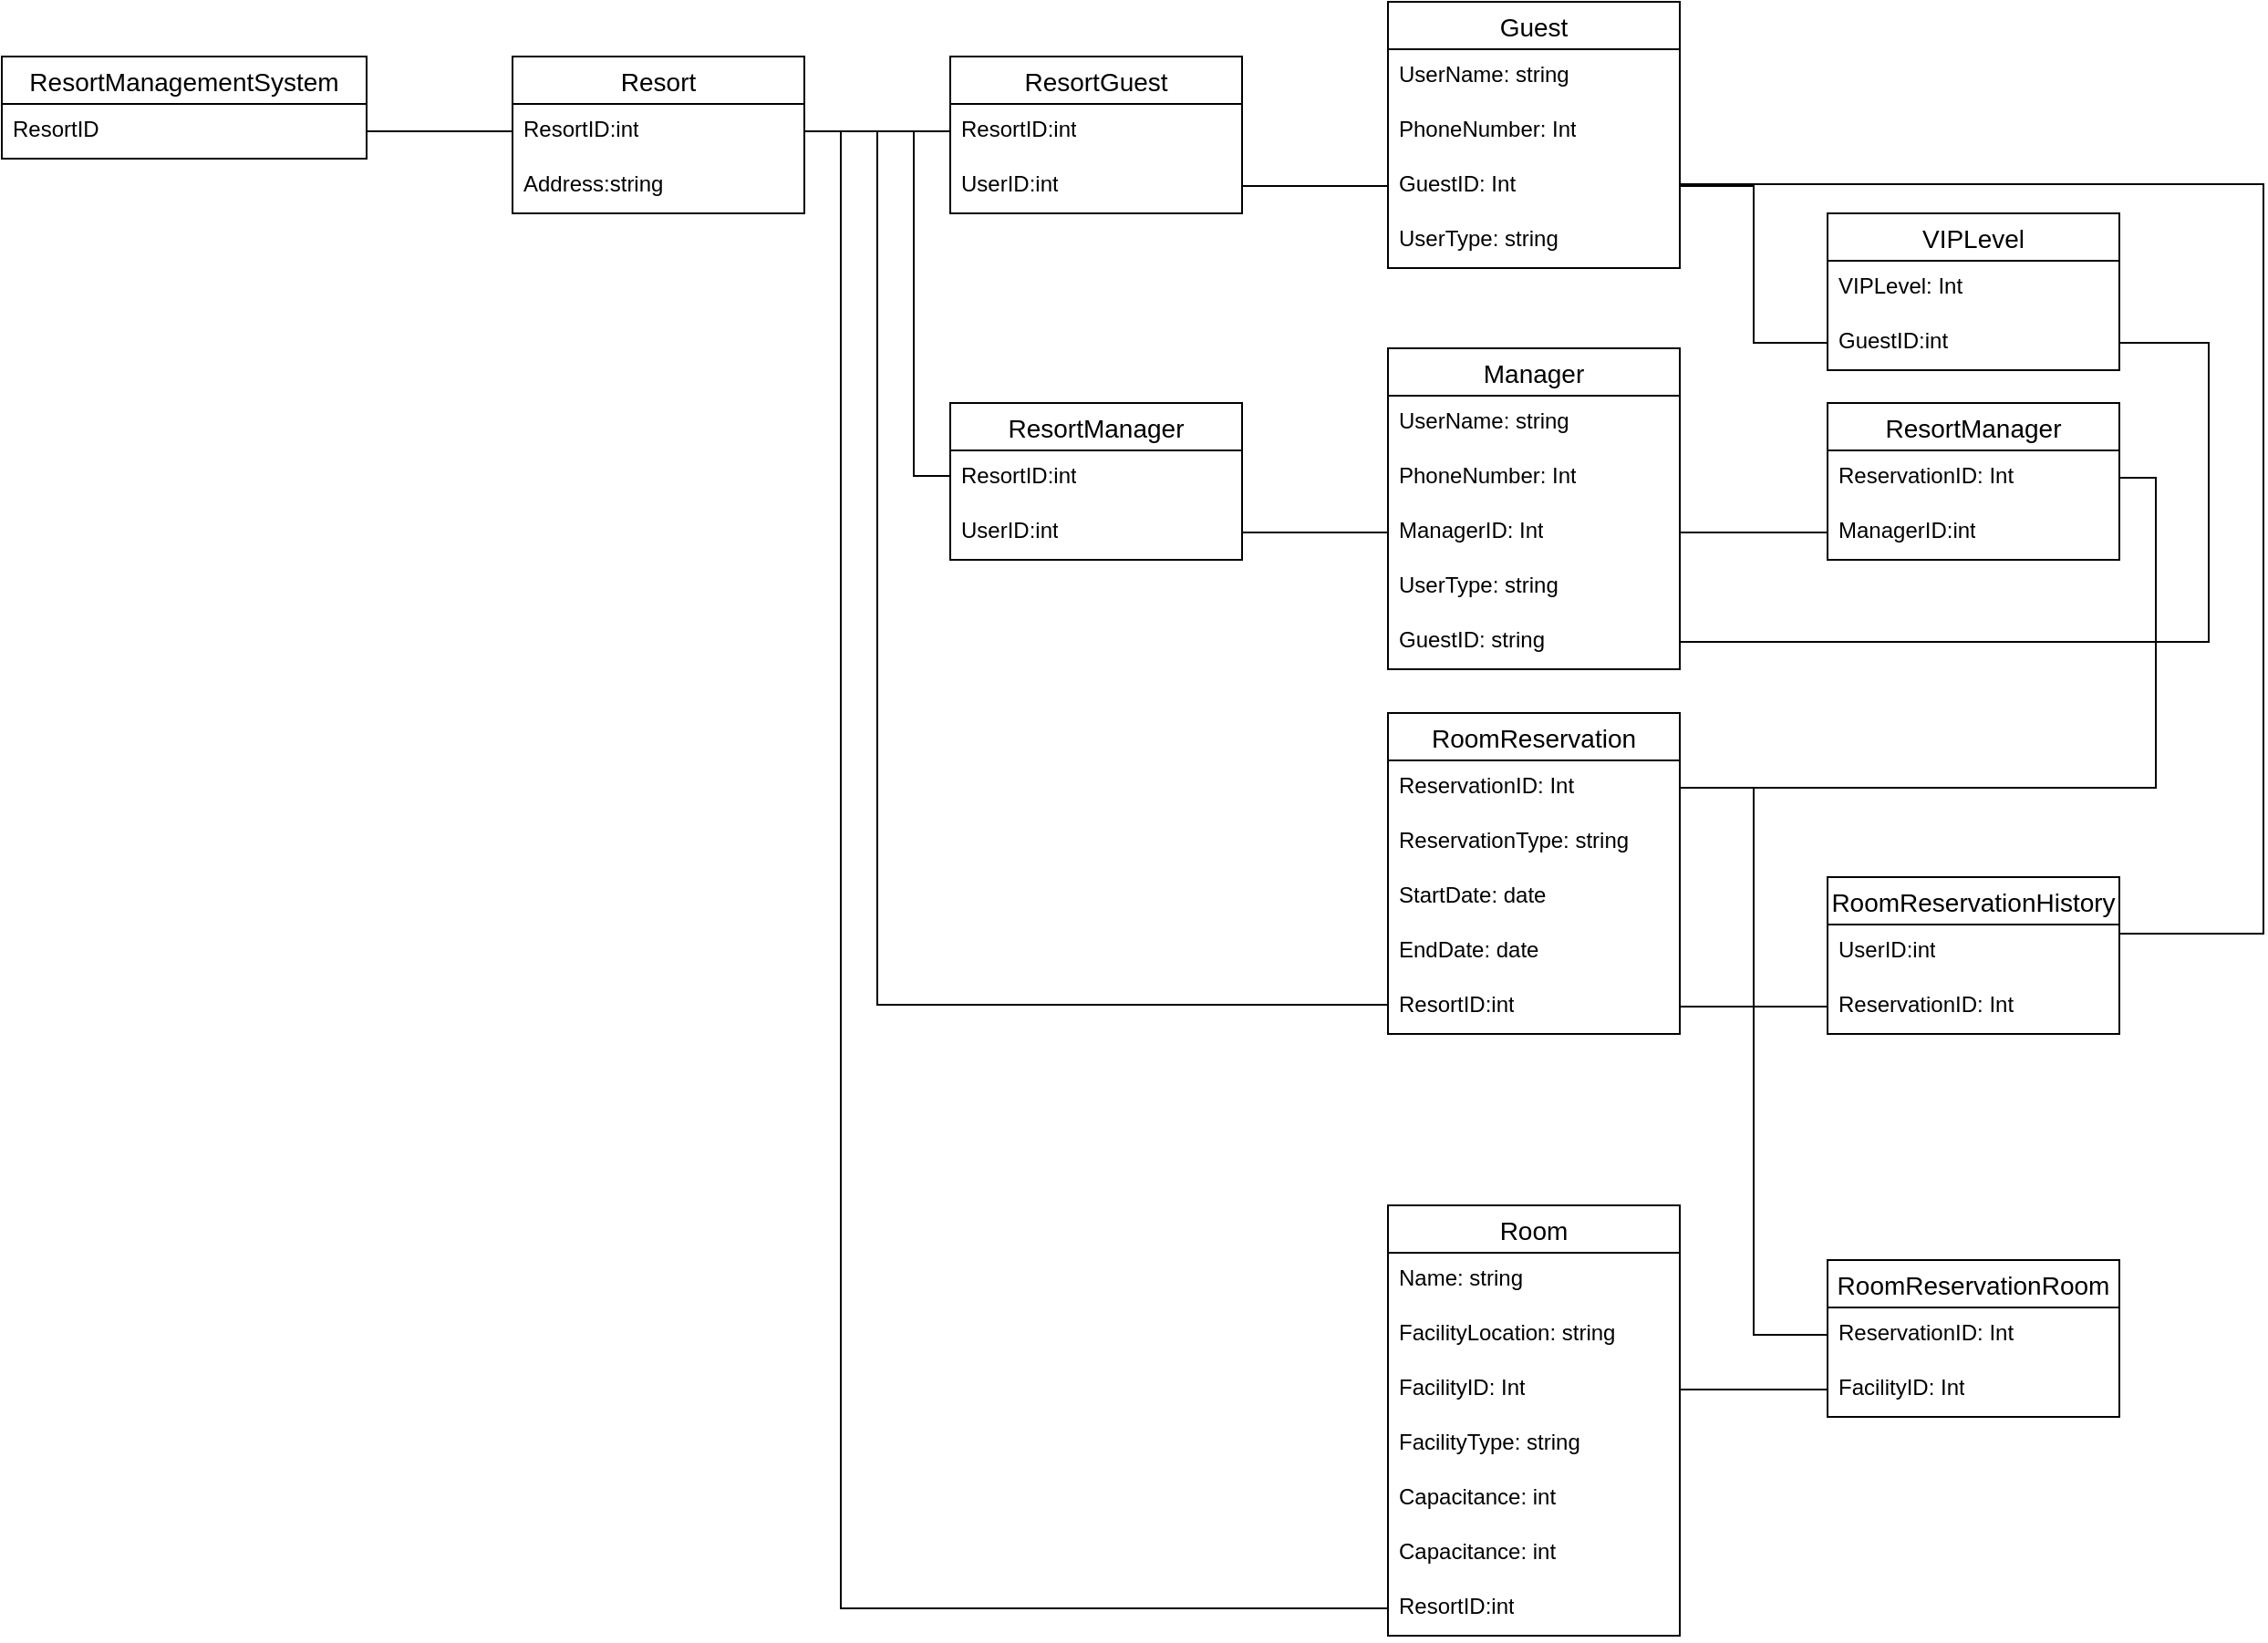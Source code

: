 <mxfile version="22.0.8" type="google">
  <diagram name="Page-1" id="dJfapj9PVHe3W3KcbaIS">
    <mxGraphModel grid="1" page="1" gridSize="10" guides="1" tooltips="1" connect="1" arrows="1" fold="1" pageScale="1" pageWidth="827" pageHeight="1169" math="0" shadow="0">
      <root>
        <mxCell id="0" />
        <mxCell id="1" parent="0" />
        <mxCell id="egp8hS5JRl1UIdWA-DtL-1" value="ResortManagementSystem" style="swimlane;fontStyle=0;childLayout=stackLayout;horizontal=1;startSize=26;horizontalStack=0;resizeParent=1;resizeParentMax=0;resizeLast=0;collapsible=1;marginBottom=0;align=center;fontSize=14;" vertex="1" parent="1">
          <mxGeometry x="80" y="200" width="200" height="56" as="geometry" />
        </mxCell>
        <mxCell id="egp8hS5JRl1UIdWA-DtL-2" value="ResortID" style="text;strokeColor=none;fillColor=none;spacingLeft=4;spacingRight=4;overflow=hidden;rotatable=0;points=[[0,0.5],[1,0.5]];portConstraint=eastwest;fontSize=12;whiteSpace=wrap;html=1;" vertex="1" parent="egp8hS5JRl1UIdWA-DtL-1">
          <mxGeometry y="26" width="200" height="30" as="geometry" />
        </mxCell>
        <mxCell id="egp8hS5JRl1UIdWA-DtL-5" value="Resort" style="swimlane;fontStyle=0;childLayout=stackLayout;horizontal=1;startSize=26;horizontalStack=0;resizeParent=1;resizeParentMax=0;resizeLast=0;collapsible=1;marginBottom=0;align=center;fontSize=14;" vertex="1" parent="1">
          <mxGeometry x="360" y="200" width="160" height="86" as="geometry" />
        </mxCell>
        <mxCell id="egp8hS5JRl1UIdWA-DtL-6" value="ResortID:int" style="text;strokeColor=none;fillColor=none;spacingLeft=4;spacingRight=4;overflow=hidden;rotatable=0;points=[[0,0.5],[1,0.5]];portConstraint=eastwest;fontSize=12;whiteSpace=wrap;html=1;" vertex="1" parent="egp8hS5JRl1UIdWA-DtL-5">
          <mxGeometry y="26" width="160" height="30" as="geometry" />
        </mxCell>
        <mxCell id="egp8hS5JRl1UIdWA-DtL-7" value="Address:string" style="text;strokeColor=none;fillColor=none;spacingLeft=4;spacingRight=4;overflow=hidden;rotatable=0;points=[[0,0.5],[1,0.5]];portConstraint=eastwest;fontSize=12;whiteSpace=wrap;html=1;" vertex="1" parent="egp8hS5JRl1UIdWA-DtL-5">
          <mxGeometry y="56" width="160" height="30" as="geometry" />
        </mxCell>
        <mxCell id="egp8hS5JRl1UIdWA-DtL-9" style="edgeStyle=orthogonalEdgeStyle;rounded=0;orthogonalLoop=1;jettySize=auto;html=1;exitX=1;exitY=0.5;exitDx=0;exitDy=0;entryX=0;entryY=0.5;entryDx=0;entryDy=0;endArrow=none;endFill=0;" edge="1" parent="1" source="egp8hS5JRl1UIdWA-DtL-2" target="egp8hS5JRl1UIdWA-DtL-6">
          <mxGeometry relative="1" as="geometry" />
        </mxCell>
        <mxCell id="egp8hS5JRl1UIdWA-DtL-10" value="ResortGuest" style="swimlane;fontStyle=0;childLayout=stackLayout;horizontal=1;startSize=26;horizontalStack=0;resizeParent=1;resizeParentMax=0;resizeLast=0;collapsible=1;marginBottom=0;align=center;fontSize=14;" vertex="1" parent="1">
          <mxGeometry x="600" y="200" width="160" height="86" as="geometry" />
        </mxCell>
        <mxCell id="egp8hS5JRl1UIdWA-DtL-11" value="ResortID:int" style="text;strokeColor=none;fillColor=none;spacingLeft=4;spacingRight=4;overflow=hidden;rotatable=0;points=[[0,0.5],[1,0.5]];portConstraint=eastwest;fontSize=12;whiteSpace=wrap;html=1;" vertex="1" parent="egp8hS5JRl1UIdWA-DtL-10">
          <mxGeometry y="26" width="160" height="30" as="geometry" />
        </mxCell>
        <mxCell id="egp8hS5JRl1UIdWA-DtL-12" value="UserID:int" style="text;strokeColor=none;fillColor=none;spacingLeft=4;spacingRight=4;overflow=hidden;rotatable=0;points=[[0,0.5],[1,0.5]];portConstraint=eastwest;fontSize=12;whiteSpace=wrap;html=1;" vertex="1" parent="egp8hS5JRl1UIdWA-DtL-10">
          <mxGeometry y="56" width="160" height="30" as="geometry" />
        </mxCell>
        <mxCell id="egp8hS5JRl1UIdWA-DtL-13" value="Guest" style="swimlane;fontStyle=0;childLayout=stackLayout;horizontal=1;startSize=26;horizontalStack=0;resizeParent=1;resizeParentMax=0;resizeLast=0;collapsible=1;marginBottom=0;align=center;fontSize=14;" vertex="1" parent="1">
          <mxGeometry x="840" y="170" width="160" height="146" as="geometry" />
        </mxCell>
        <mxCell id="egp8hS5JRl1UIdWA-DtL-14" value="UserName: string" style="text;strokeColor=none;fillColor=none;spacingLeft=4;spacingRight=4;overflow=hidden;rotatable=0;points=[[0,0.5],[1,0.5]];portConstraint=eastwest;fontSize=12;whiteSpace=wrap;html=1;" vertex="1" parent="egp8hS5JRl1UIdWA-DtL-13">
          <mxGeometry y="26" width="160" height="30" as="geometry" />
        </mxCell>
        <mxCell id="egp8hS5JRl1UIdWA-DtL-15" value="PhoneNumber: Int" style="text;strokeColor=none;fillColor=none;spacingLeft=4;spacingRight=4;overflow=hidden;rotatable=0;points=[[0,0.5],[1,0.5]];portConstraint=eastwest;fontSize=12;whiteSpace=wrap;html=1;" vertex="1" parent="egp8hS5JRl1UIdWA-DtL-13">
          <mxGeometry y="56" width="160" height="30" as="geometry" />
        </mxCell>
        <mxCell id="egp8hS5JRl1UIdWA-DtL-18" value="GuestID: Int" style="text;strokeColor=none;fillColor=none;spacingLeft=4;spacingRight=4;overflow=hidden;rotatable=0;points=[[0,0.5],[1,0.5]];portConstraint=eastwest;fontSize=12;whiteSpace=wrap;html=1;" vertex="1" parent="egp8hS5JRl1UIdWA-DtL-13">
          <mxGeometry y="86" width="160" height="30" as="geometry" />
        </mxCell>
        <mxCell id="egp8hS5JRl1UIdWA-DtL-19" value="UserType: string" style="text;strokeColor=none;fillColor=none;spacingLeft=4;spacingRight=4;overflow=hidden;rotatable=0;points=[[0,0.5],[1,0.5]];portConstraint=eastwest;fontSize=12;whiteSpace=wrap;html=1;" vertex="1" parent="egp8hS5JRl1UIdWA-DtL-13">
          <mxGeometry y="116" width="160" height="30" as="geometry" />
        </mxCell>
        <mxCell id="egp8hS5JRl1UIdWA-DtL-16" style="edgeStyle=orthogonalEdgeStyle;rounded=0;orthogonalLoop=1;jettySize=auto;html=1;exitX=1;exitY=0.5;exitDx=0;exitDy=0;entryX=0;entryY=0.5;entryDx=0;entryDy=0;endArrow=none;endFill=0;" edge="1" parent="1" source="egp8hS5JRl1UIdWA-DtL-6" target="egp8hS5JRl1UIdWA-DtL-11">
          <mxGeometry relative="1" as="geometry" />
        </mxCell>
        <mxCell id="egp8hS5JRl1UIdWA-DtL-17" style="edgeStyle=orthogonalEdgeStyle;rounded=0;orthogonalLoop=1;jettySize=auto;html=1;exitX=1;exitY=0.5;exitDx=0;exitDy=0;entryX=0;entryY=0.5;entryDx=0;entryDy=0;endArrow=none;endFill=0;" edge="1" parent="1" source="egp8hS5JRl1UIdWA-DtL-12" target="egp8hS5JRl1UIdWA-DtL-18">
          <mxGeometry relative="1" as="geometry" />
        </mxCell>
        <mxCell id="egp8hS5JRl1UIdWA-DtL-20" value="Manager" style="swimlane;fontStyle=0;childLayout=stackLayout;horizontal=1;startSize=26;horizontalStack=0;resizeParent=1;resizeParentMax=0;resizeLast=0;collapsible=1;marginBottom=0;align=center;fontSize=14;" vertex="1" parent="1">
          <mxGeometry x="840" y="360" width="160" height="176" as="geometry" />
        </mxCell>
        <mxCell id="egp8hS5JRl1UIdWA-DtL-21" value="UserName: string" style="text;strokeColor=none;fillColor=none;spacingLeft=4;spacingRight=4;overflow=hidden;rotatable=0;points=[[0,0.5],[1,0.5]];portConstraint=eastwest;fontSize=12;whiteSpace=wrap;html=1;" vertex="1" parent="egp8hS5JRl1UIdWA-DtL-20">
          <mxGeometry y="26" width="160" height="30" as="geometry" />
        </mxCell>
        <mxCell id="egp8hS5JRl1UIdWA-DtL-22" value="PhoneNumber: Int" style="text;strokeColor=none;fillColor=none;spacingLeft=4;spacingRight=4;overflow=hidden;rotatable=0;points=[[0,0.5],[1,0.5]];portConstraint=eastwest;fontSize=12;whiteSpace=wrap;html=1;" vertex="1" parent="egp8hS5JRl1UIdWA-DtL-20">
          <mxGeometry y="56" width="160" height="30" as="geometry" />
        </mxCell>
        <mxCell id="egp8hS5JRl1UIdWA-DtL-23" value="ManagerID: Int" style="text;strokeColor=none;fillColor=none;spacingLeft=4;spacingRight=4;overflow=hidden;rotatable=0;points=[[0,0.5],[1,0.5]];portConstraint=eastwest;fontSize=12;whiteSpace=wrap;html=1;" vertex="1" parent="egp8hS5JRl1UIdWA-DtL-20">
          <mxGeometry y="86" width="160" height="30" as="geometry" />
        </mxCell>
        <mxCell id="egp8hS5JRl1UIdWA-DtL-24" value="UserType: string" style="text;strokeColor=none;fillColor=none;spacingLeft=4;spacingRight=4;overflow=hidden;rotatable=0;points=[[0,0.5],[1,0.5]];portConstraint=eastwest;fontSize=12;whiteSpace=wrap;html=1;" vertex="1" parent="egp8hS5JRl1UIdWA-DtL-20">
          <mxGeometry y="116" width="160" height="30" as="geometry" />
        </mxCell>
        <mxCell id="egp8hS5JRl1UIdWA-DtL-62" value="GuestID: string" style="text;strokeColor=none;fillColor=none;spacingLeft=4;spacingRight=4;overflow=hidden;rotatable=0;points=[[0,0.5],[1,0.5]];portConstraint=eastwest;fontSize=12;whiteSpace=wrap;html=1;" vertex="1" parent="egp8hS5JRl1UIdWA-DtL-20">
          <mxGeometry y="146" width="160" height="30" as="geometry" />
        </mxCell>
        <mxCell id="egp8hS5JRl1UIdWA-DtL-25" value="Room" style="swimlane;fontStyle=0;childLayout=stackLayout;horizontal=1;startSize=26;horizontalStack=0;resizeParent=1;resizeParentMax=0;resizeLast=0;collapsible=1;marginBottom=0;align=center;fontSize=14;" vertex="1" parent="1">
          <mxGeometry x="840" y="830" width="160" height="236" as="geometry" />
        </mxCell>
        <mxCell id="egp8hS5JRl1UIdWA-DtL-26" value="Name: string" style="text;strokeColor=none;fillColor=none;spacingLeft=4;spacingRight=4;overflow=hidden;rotatable=0;points=[[0,0.5],[1,0.5]];portConstraint=eastwest;fontSize=12;whiteSpace=wrap;html=1;" vertex="1" parent="egp8hS5JRl1UIdWA-DtL-25">
          <mxGeometry y="26" width="160" height="30" as="geometry" />
        </mxCell>
        <mxCell id="egp8hS5JRl1UIdWA-DtL-31" value="FacilityLocation: string" style="text;strokeColor=none;fillColor=none;spacingLeft=4;spacingRight=4;overflow=hidden;rotatable=0;points=[[0,0.5],[1,0.5]];portConstraint=eastwest;fontSize=12;whiteSpace=wrap;html=1;" vertex="1" parent="egp8hS5JRl1UIdWA-DtL-25">
          <mxGeometry y="56" width="160" height="30" as="geometry" />
        </mxCell>
        <mxCell id="egp8hS5JRl1UIdWA-DtL-71" value="FacilityID: Int" style="text;strokeColor=none;fillColor=none;spacingLeft=4;spacingRight=4;overflow=hidden;rotatable=0;points=[[0,0.5],[1,0.5]];portConstraint=eastwest;fontSize=12;whiteSpace=wrap;html=1;" vertex="1" parent="egp8hS5JRl1UIdWA-DtL-25">
          <mxGeometry y="86" width="160" height="30" as="geometry" />
        </mxCell>
        <mxCell id="egp8hS5JRl1UIdWA-DtL-72" value="FacilityType: string" style="text;strokeColor=none;fillColor=none;spacingLeft=4;spacingRight=4;overflow=hidden;rotatable=0;points=[[0,0.5],[1,0.5]];portConstraint=eastwest;fontSize=12;whiteSpace=wrap;html=1;" vertex="1" parent="egp8hS5JRl1UIdWA-DtL-25">
          <mxGeometry y="116" width="160" height="30" as="geometry" />
        </mxCell>
        <mxCell id="egp8hS5JRl1UIdWA-DtL-73" value="Capacitance: int" style="text;strokeColor=none;fillColor=none;spacingLeft=4;spacingRight=4;overflow=hidden;rotatable=0;points=[[0,0.5],[1,0.5]];portConstraint=eastwest;fontSize=12;whiteSpace=wrap;html=1;" vertex="1" parent="egp8hS5JRl1UIdWA-DtL-25">
          <mxGeometry y="146" width="160" height="30" as="geometry" />
        </mxCell>
        <mxCell id="egp8hS5JRl1UIdWA-DtL-74" value="Capacitance: int" style="text;strokeColor=none;fillColor=none;spacingLeft=4;spacingRight=4;overflow=hidden;rotatable=0;points=[[0,0.5],[1,0.5]];portConstraint=eastwest;fontSize=12;whiteSpace=wrap;html=1;" vertex="1" parent="egp8hS5JRl1UIdWA-DtL-25">
          <mxGeometry y="176" width="160" height="30" as="geometry" />
        </mxCell>
        <mxCell id="egp8hS5JRl1UIdWA-DtL-75" value="ResortID:int" style="text;strokeColor=none;fillColor=none;spacingLeft=4;spacingRight=4;overflow=hidden;rotatable=0;points=[[0,0.5],[1,0.5]];portConstraint=eastwest;fontSize=12;whiteSpace=wrap;html=1;" vertex="1" parent="egp8hS5JRl1UIdWA-DtL-25">
          <mxGeometry y="206" width="160" height="30" as="geometry" />
        </mxCell>
        <mxCell id="egp8hS5JRl1UIdWA-DtL-32" style="edgeStyle=orthogonalEdgeStyle;rounded=0;orthogonalLoop=1;jettySize=auto;html=1;exitX=1;exitY=0.5;exitDx=0;exitDy=0;entryX=0;entryY=0.5;entryDx=0;entryDy=0;endArrow=none;endFill=0;" edge="1" parent="1" source="egp8hS5JRl1UIdWA-DtL-6" target="egp8hS5JRl1UIdWA-DtL-75">
          <mxGeometry relative="1" as="geometry">
            <Array as="points">
              <mxPoint x="540" y="241" />
              <mxPoint x="540" y="1051" />
            </Array>
          </mxGeometry>
        </mxCell>
        <mxCell id="egp8hS5JRl1UIdWA-DtL-33" value="RoomReservation" style="swimlane;fontStyle=0;childLayout=stackLayout;horizontal=1;startSize=26;horizontalStack=0;resizeParent=1;resizeParentMax=0;resizeLast=0;collapsible=1;marginBottom=0;align=center;fontSize=14;" vertex="1" parent="1">
          <mxGeometry x="840" y="560" width="160" height="176" as="geometry" />
        </mxCell>
        <mxCell id="egp8hS5JRl1UIdWA-DtL-34" value="ReservationID: Int" style="text;strokeColor=none;fillColor=none;spacingLeft=4;spacingRight=4;overflow=hidden;rotatable=0;points=[[0,0.5],[1,0.5]];portConstraint=eastwest;fontSize=12;whiteSpace=wrap;html=1;" vertex="1" parent="egp8hS5JRl1UIdWA-DtL-33">
          <mxGeometry y="26" width="160" height="30" as="geometry" />
        </mxCell>
        <mxCell id="egp8hS5JRl1UIdWA-DtL-35" value="ReservationType: string" style="text;strokeColor=none;fillColor=none;spacingLeft=4;spacingRight=4;overflow=hidden;rotatable=0;points=[[0,0.5],[1,0.5]];portConstraint=eastwest;fontSize=12;whiteSpace=wrap;html=1;" vertex="1" parent="egp8hS5JRl1UIdWA-DtL-33">
          <mxGeometry y="56" width="160" height="30" as="geometry" />
        </mxCell>
        <mxCell id="egp8hS5JRl1UIdWA-DtL-36" value="StartDate: date" style="text;strokeColor=none;fillColor=none;spacingLeft=4;spacingRight=4;overflow=hidden;rotatable=0;points=[[0,0.5],[1,0.5]];portConstraint=eastwest;fontSize=12;whiteSpace=wrap;html=1;" vertex="1" parent="egp8hS5JRl1UIdWA-DtL-33">
          <mxGeometry y="86" width="160" height="30" as="geometry" />
        </mxCell>
        <mxCell id="egp8hS5JRl1UIdWA-DtL-37" value="EndDate: date" style="text;strokeColor=none;fillColor=none;spacingLeft=4;spacingRight=4;overflow=hidden;rotatable=0;points=[[0,0.5],[1,0.5]];portConstraint=eastwest;fontSize=12;whiteSpace=wrap;html=1;" vertex="1" parent="egp8hS5JRl1UIdWA-DtL-33">
          <mxGeometry y="116" width="160" height="30" as="geometry" />
        </mxCell>
        <mxCell id="egp8hS5JRl1UIdWA-DtL-38" value="ResortID:int" style="text;strokeColor=none;fillColor=none;spacingLeft=4;spacingRight=4;overflow=hidden;rotatable=0;points=[[0,0.5],[1,0.5]];portConstraint=eastwest;fontSize=12;whiteSpace=wrap;html=1;" vertex="1" parent="egp8hS5JRl1UIdWA-DtL-33">
          <mxGeometry y="146" width="160" height="30" as="geometry" />
        </mxCell>
        <mxCell id="egp8hS5JRl1UIdWA-DtL-39" style="edgeStyle=orthogonalEdgeStyle;rounded=0;orthogonalLoop=1;jettySize=auto;html=1;exitX=1;exitY=0.5;exitDx=0;exitDy=0;entryX=0;entryY=0.5;entryDx=0;entryDy=0;endArrow=none;endFill=0;" edge="1" parent="1" source="egp8hS5JRl1UIdWA-DtL-6" target="egp8hS5JRl1UIdWA-DtL-38">
          <mxGeometry relative="1" as="geometry">
            <Array as="points">
              <mxPoint x="560" y="241" />
              <mxPoint x="560" y="720" />
            </Array>
          </mxGeometry>
        </mxCell>
        <mxCell id="egp8hS5JRl1UIdWA-DtL-41" value="ResortManager" style="swimlane;fontStyle=0;childLayout=stackLayout;horizontal=1;startSize=26;horizontalStack=0;resizeParent=1;resizeParentMax=0;resizeLast=0;collapsible=1;marginBottom=0;align=center;fontSize=14;" vertex="1" parent="1">
          <mxGeometry x="600" y="390" width="160" height="86" as="geometry" />
        </mxCell>
        <mxCell id="egp8hS5JRl1UIdWA-DtL-42" value="ResortID:int" style="text;strokeColor=none;fillColor=none;spacingLeft=4;spacingRight=4;overflow=hidden;rotatable=0;points=[[0,0.5],[1,0.5]];portConstraint=eastwest;fontSize=12;whiteSpace=wrap;html=1;" vertex="1" parent="egp8hS5JRl1UIdWA-DtL-41">
          <mxGeometry y="26" width="160" height="30" as="geometry" />
        </mxCell>
        <mxCell id="egp8hS5JRl1UIdWA-DtL-43" value="UserID:int" style="text;strokeColor=none;fillColor=none;spacingLeft=4;spacingRight=4;overflow=hidden;rotatable=0;points=[[0,0.5],[1,0.5]];portConstraint=eastwest;fontSize=12;whiteSpace=wrap;html=1;" vertex="1" parent="egp8hS5JRl1UIdWA-DtL-41">
          <mxGeometry y="56" width="160" height="30" as="geometry" />
        </mxCell>
        <mxCell id="egp8hS5JRl1UIdWA-DtL-44" style="edgeStyle=orthogonalEdgeStyle;rounded=0;orthogonalLoop=1;jettySize=auto;html=1;exitX=0;exitY=0.5;exitDx=0;exitDy=0;entryX=1;entryY=0.5;entryDx=0;entryDy=0;endArrow=none;endFill=0;" edge="1" parent="1" source="egp8hS5JRl1UIdWA-DtL-42" target="egp8hS5JRl1UIdWA-DtL-6">
          <mxGeometry relative="1" as="geometry">
            <Array as="points">
              <mxPoint x="600" y="430" />
              <mxPoint x="580" y="430" />
              <mxPoint x="580" y="241" />
            </Array>
          </mxGeometry>
        </mxCell>
        <mxCell id="egp8hS5JRl1UIdWA-DtL-46" style="edgeStyle=orthogonalEdgeStyle;rounded=0;orthogonalLoop=1;jettySize=auto;html=1;exitX=1;exitY=0.5;exitDx=0;exitDy=0;entryX=0;entryY=0.5;entryDx=0;entryDy=0;endArrow=none;endFill=0;" edge="1" parent="1" source="egp8hS5JRl1UIdWA-DtL-43" target="egp8hS5JRl1UIdWA-DtL-23">
          <mxGeometry relative="1" as="geometry" />
        </mxCell>
        <mxCell id="egp8hS5JRl1UIdWA-DtL-47" value="ResortManager" style="swimlane;fontStyle=0;childLayout=stackLayout;horizontal=1;startSize=26;horizontalStack=0;resizeParent=1;resizeParentMax=0;resizeLast=0;collapsible=1;marginBottom=0;align=center;fontSize=14;" vertex="1" parent="1">
          <mxGeometry x="1081" y="390" width="160" height="86" as="geometry" />
        </mxCell>
        <mxCell id="egp8hS5JRl1UIdWA-DtL-48" value="ReservationID: Int" style="text;strokeColor=none;fillColor=none;spacingLeft=4;spacingRight=4;overflow=hidden;rotatable=0;points=[[0,0.5],[1,0.5]];portConstraint=eastwest;fontSize=12;whiteSpace=wrap;html=1;" vertex="1" parent="egp8hS5JRl1UIdWA-DtL-47">
          <mxGeometry y="26" width="160" height="30" as="geometry" />
        </mxCell>
        <mxCell id="egp8hS5JRl1UIdWA-DtL-49" value="ManagerID:int" style="text;strokeColor=none;fillColor=none;spacingLeft=4;spacingRight=4;overflow=hidden;rotatable=0;points=[[0,0.5],[1,0.5]];portConstraint=eastwest;fontSize=12;whiteSpace=wrap;html=1;" vertex="1" parent="egp8hS5JRl1UIdWA-DtL-47">
          <mxGeometry y="56" width="160" height="30" as="geometry" />
        </mxCell>
        <mxCell id="egp8hS5JRl1UIdWA-DtL-50" style="edgeStyle=orthogonalEdgeStyle;rounded=0;orthogonalLoop=1;jettySize=auto;html=1;exitX=1;exitY=0.5;exitDx=0;exitDy=0;entryX=0;entryY=0.5;entryDx=0;entryDy=0;endArrow=none;endFill=0;" edge="1" parent="1" source="egp8hS5JRl1UIdWA-DtL-23" target="egp8hS5JRl1UIdWA-DtL-49">
          <mxGeometry relative="1" as="geometry" />
        </mxCell>
        <mxCell id="egp8hS5JRl1UIdWA-DtL-51" style="edgeStyle=orthogonalEdgeStyle;rounded=0;orthogonalLoop=1;jettySize=auto;html=1;exitX=1;exitY=0.5;exitDx=0;exitDy=0;entryX=1;entryY=0.5;entryDx=0;entryDy=0;endArrow=none;endFill=0;" edge="1" parent="1" source="egp8hS5JRl1UIdWA-DtL-48" target="egp8hS5JRl1UIdWA-DtL-34">
          <mxGeometry relative="1" as="geometry" />
        </mxCell>
        <mxCell id="egp8hS5JRl1UIdWA-DtL-52" value="VIPLevel" style="swimlane;fontStyle=0;childLayout=stackLayout;horizontal=1;startSize=26;horizontalStack=0;resizeParent=1;resizeParentMax=0;resizeLast=0;collapsible=1;marginBottom=0;align=center;fontSize=14;" vertex="1" parent="1">
          <mxGeometry x="1081" y="286" width="160" height="86" as="geometry" />
        </mxCell>
        <mxCell id="egp8hS5JRl1UIdWA-DtL-53" value="VIPLevel: Int" style="text;strokeColor=none;fillColor=none;spacingLeft=4;spacingRight=4;overflow=hidden;rotatable=0;points=[[0,0.5],[1,0.5]];portConstraint=eastwest;fontSize=12;whiteSpace=wrap;html=1;" vertex="1" parent="egp8hS5JRl1UIdWA-DtL-52">
          <mxGeometry y="26" width="160" height="30" as="geometry" />
        </mxCell>
        <mxCell id="egp8hS5JRl1UIdWA-DtL-54" value="GuestID:int" style="text;strokeColor=none;fillColor=none;spacingLeft=4;spacingRight=4;overflow=hidden;rotatable=0;points=[[0,0.5],[1,0.5]];portConstraint=eastwest;fontSize=12;whiteSpace=wrap;html=1;" vertex="1" parent="egp8hS5JRl1UIdWA-DtL-52">
          <mxGeometry y="56" width="160" height="30" as="geometry" />
        </mxCell>
        <mxCell id="egp8hS5JRl1UIdWA-DtL-55" style="edgeStyle=orthogonalEdgeStyle;rounded=0;orthogonalLoop=1;jettySize=auto;html=1;exitX=1;exitY=0.5;exitDx=0;exitDy=0;endArrow=none;endFill=0;" edge="1" parent="1" source="egp8hS5JRl1UIdWA-DtL-18" target="egp8hS5JRl1UIdWA-DtL-54">
          <mxGeometry relative="1" as="geometry" />
        </mxCell>
        <mxCell id="egp8hS5JRl1UIdWA-DtL-56" value="RoomReservationHistory" style="swimlane;fontStyle=0;childLayout=stackLayout;horizontal=1;startSize=26;horizontalStack=0;resizeParent=1;resizeParentMax=0;resizeLast=0;collapsible=1;marginBottom=0;align=center;fontSize=14;" vertex="1" parent="1">
          <mxGeometry x="1081" y="650" width="160" height="86" as="geometry" />
        </mxCell>
        <mxCell id="egp8hS5JRl1UIdWA-DtL-58" value="UserID:int" style="text;strokeColor=none;fillColor=none;spacingLeft=4;spacingRight=4;overflow=hidden;rotatable=0;points=[[0,0.5],[1,0.5]];portConstraint=eastwest;fontSize=12;whiteSpace=wrap;html=1;" vertex="1" parent="egp8hS5JRl1UIdWA-DtL-56">
          <mxGeometry y="26" width="160" height="30" as="geometry" />
        </mxCell>
        <mxCell id="egp8hS5JRl1UIdWA-DtL-60" value="ReservationID: Int" style="text;strokeColor=none;fillColor=none;spacingLeft=4;spacingRight=4;overflow=hidden;rotatable=0;points=[[0,0.5],[1,0.5]];portConstraint=eastwest;fontSize=12;whiteSpace=wrap;html=1;" vertex="1" parent="egp8hS5JRl1UIdWA-DtL-56">
          <mxGeometry y="56" width="160" height="30" as="geometry" />
        </mxCell>
        <mxCell id="egp8hS5JRl1UIdWA-DtL-59" style="edgeStyle=orthogonalEdgeStyle;rounded=0;orthogonalLoop=1;jettySize=auto;html=1;exitX=1;exitY=0.5;exitDx=0;exitDy=0;entryX=1;entryY=0.5;entryDx=0;entryDy=0;endArrow=none;endFill=0;" edge="1" parent="1" source="egp8hS5JRl1UIdWA-DtL-18">
          <mxGeometry relative="1" as="geometry">
            <mxPoint x="1241" y="681" as="targetPoint" />
            <Array as="points">
              <mxPoint x="1000" y="270" />
              <mxPoint x="1320" y="270" />
              <mxPoint x="1320" y="681" />
            </Array>
          </mxGeometry>
        </mxCell>
        <mxCell id="egp8hS5JRl1UIdWA-DtL-61" style="edgeStyle=orthogonalEdgeStyle;rounded=0;orthogonalLoop=1;jettySize=auto;html=1;exitX=1;exitY=0.5;exitDx=0;exitDy=0;entryX=0;entryY=0.5;entryDx=0;entryDy=0;endArrow=none;endFill=0;" edge="1" parent="1" source="egp8hS5JRl1UIdWA-DtL-38" target="egp8hS5JRl1UIdWA-DtL-60">
          <mxGeometry relative="1" as="geometry" />
        </mxCell>
        <mxCell id="egp8hS5JRl1UIdWA-DtL-63" style="edgeStyle=orthogonalEdgeStyle;rounded=0;orthogonalLoop=1;jettySize=auto;html=1;exitX=1;exitY=0.5;exitDx=0;exitDy=0;entryX=1;entryY=0.5;entryDx=0;entryDy=0;endArrow=none;endFill=0;" edge="1" parent="1" source="egp8hS5JRl1UIdWA-DtL-62" target="egp8hS5JRl1UIdWA-DtL-54">
          <mxGeometry relative="1" as="geometry">
            <Array as="points">
              <mxPoint x="1290" y="521" />
              <mxPoint x="1290" y="357" />
            </Array>
          </mxGeometry>
        </mxCell>
        <mxCell id="egp8hS5JRl1UIdWA-DtL-65" value="RoomReservationRoom" style="swimlane;fontStyle=0;childLayout=stackLayout;horizontal=1;startSize=26;horizontalStack=0;resizeParent=1;resizeParentMax=0;resizeLast=0;collapsible=1;marginBottom=0;align=center;fontSize=14;" vertex="1" parent="1">
          <mxGeometry x="1081" y="860" width="160" height="86" as="geometry" />
        </mxCell>
        <mxCell id="egp8hS5JRl1UIdWA-DtL-66" value="ReservationID: Int" style="text;strokeColor=none;fillColor=none;spacingLeft=4;spacingRight=4;overflow=hidden;rotatable=0;points=[[0,0.5],[1,0.5]];portConstraint=eastwest;fontSize=12;whiteSpace=wrap;html=1;" vertex="1" parent="egp8hS5JRl1UIdWA-DtL-65">
          <mxGeometry y="26" width="160" height="30" as="geometry" />
        </mxCell>
        <mxCell id="egp8hS5JRl1UIdWA-DtL-70" value="FacilityID: Int" style="text;strokeColor=none;fillColor=none;spacingLeft=4;spacingRight=4;overflow=hidden;rotatable=0;points=[[0,0.5],[1,0.5]];portConstraint=eastwest;fontSize=12;whiteSpace=wrap;html=1;" vertex="1" parent="egp8hS5JRl1UIdWA-DtL-65">
          <mxGeometry y="56" width="160" height="30" as="geometry" />
        </mxCell>
        <mxCell id="egp8hS5JRl1UIdWA-DtL-77" style="edgeStyle=orthogonalEdgeStyle;rounded=0;orthogonalLoop=1;jettySize=auto;html=1;exitX=1;exitY=0.5;exitDx=0;exitDy=0;entryX=0;entryY=0.5;entryDx=0;entryDy=0;endArrow=none;endFill=0;" edge="1" parent="1" source="egp8hS5JRl1UIdWA-DtL-71" target="egp8hS5JRl1UIdWA-DtL-70">
          <mxGeometry relative="1" as="geometry" />
        </mxCell>
        <mxCell id="egp8hS5JRl1UIdWA-DtL-78" style="edgeStyle=orthogonalEdgeStyle;rounded=0;orthogonalLoop=1;jettySize=auto;html=1;exitX=1;exitY=0.5;exitDx=0;exitDy=0;entryX=0;entryY=0.5;entryDx=0;entryDy=0;endArrow=none;endFill=0;" edge="1" parent="1" source="egp8hS5JRl1UIdWA-DtL-34" target="egp8hS5JRl1UIdWA-DtL-66">
          <mxGeometry relative="1" as="geometry" />
        </mxCell>
      </root>
    </mxGraphModel>
  </diagram>
</mxfile>
